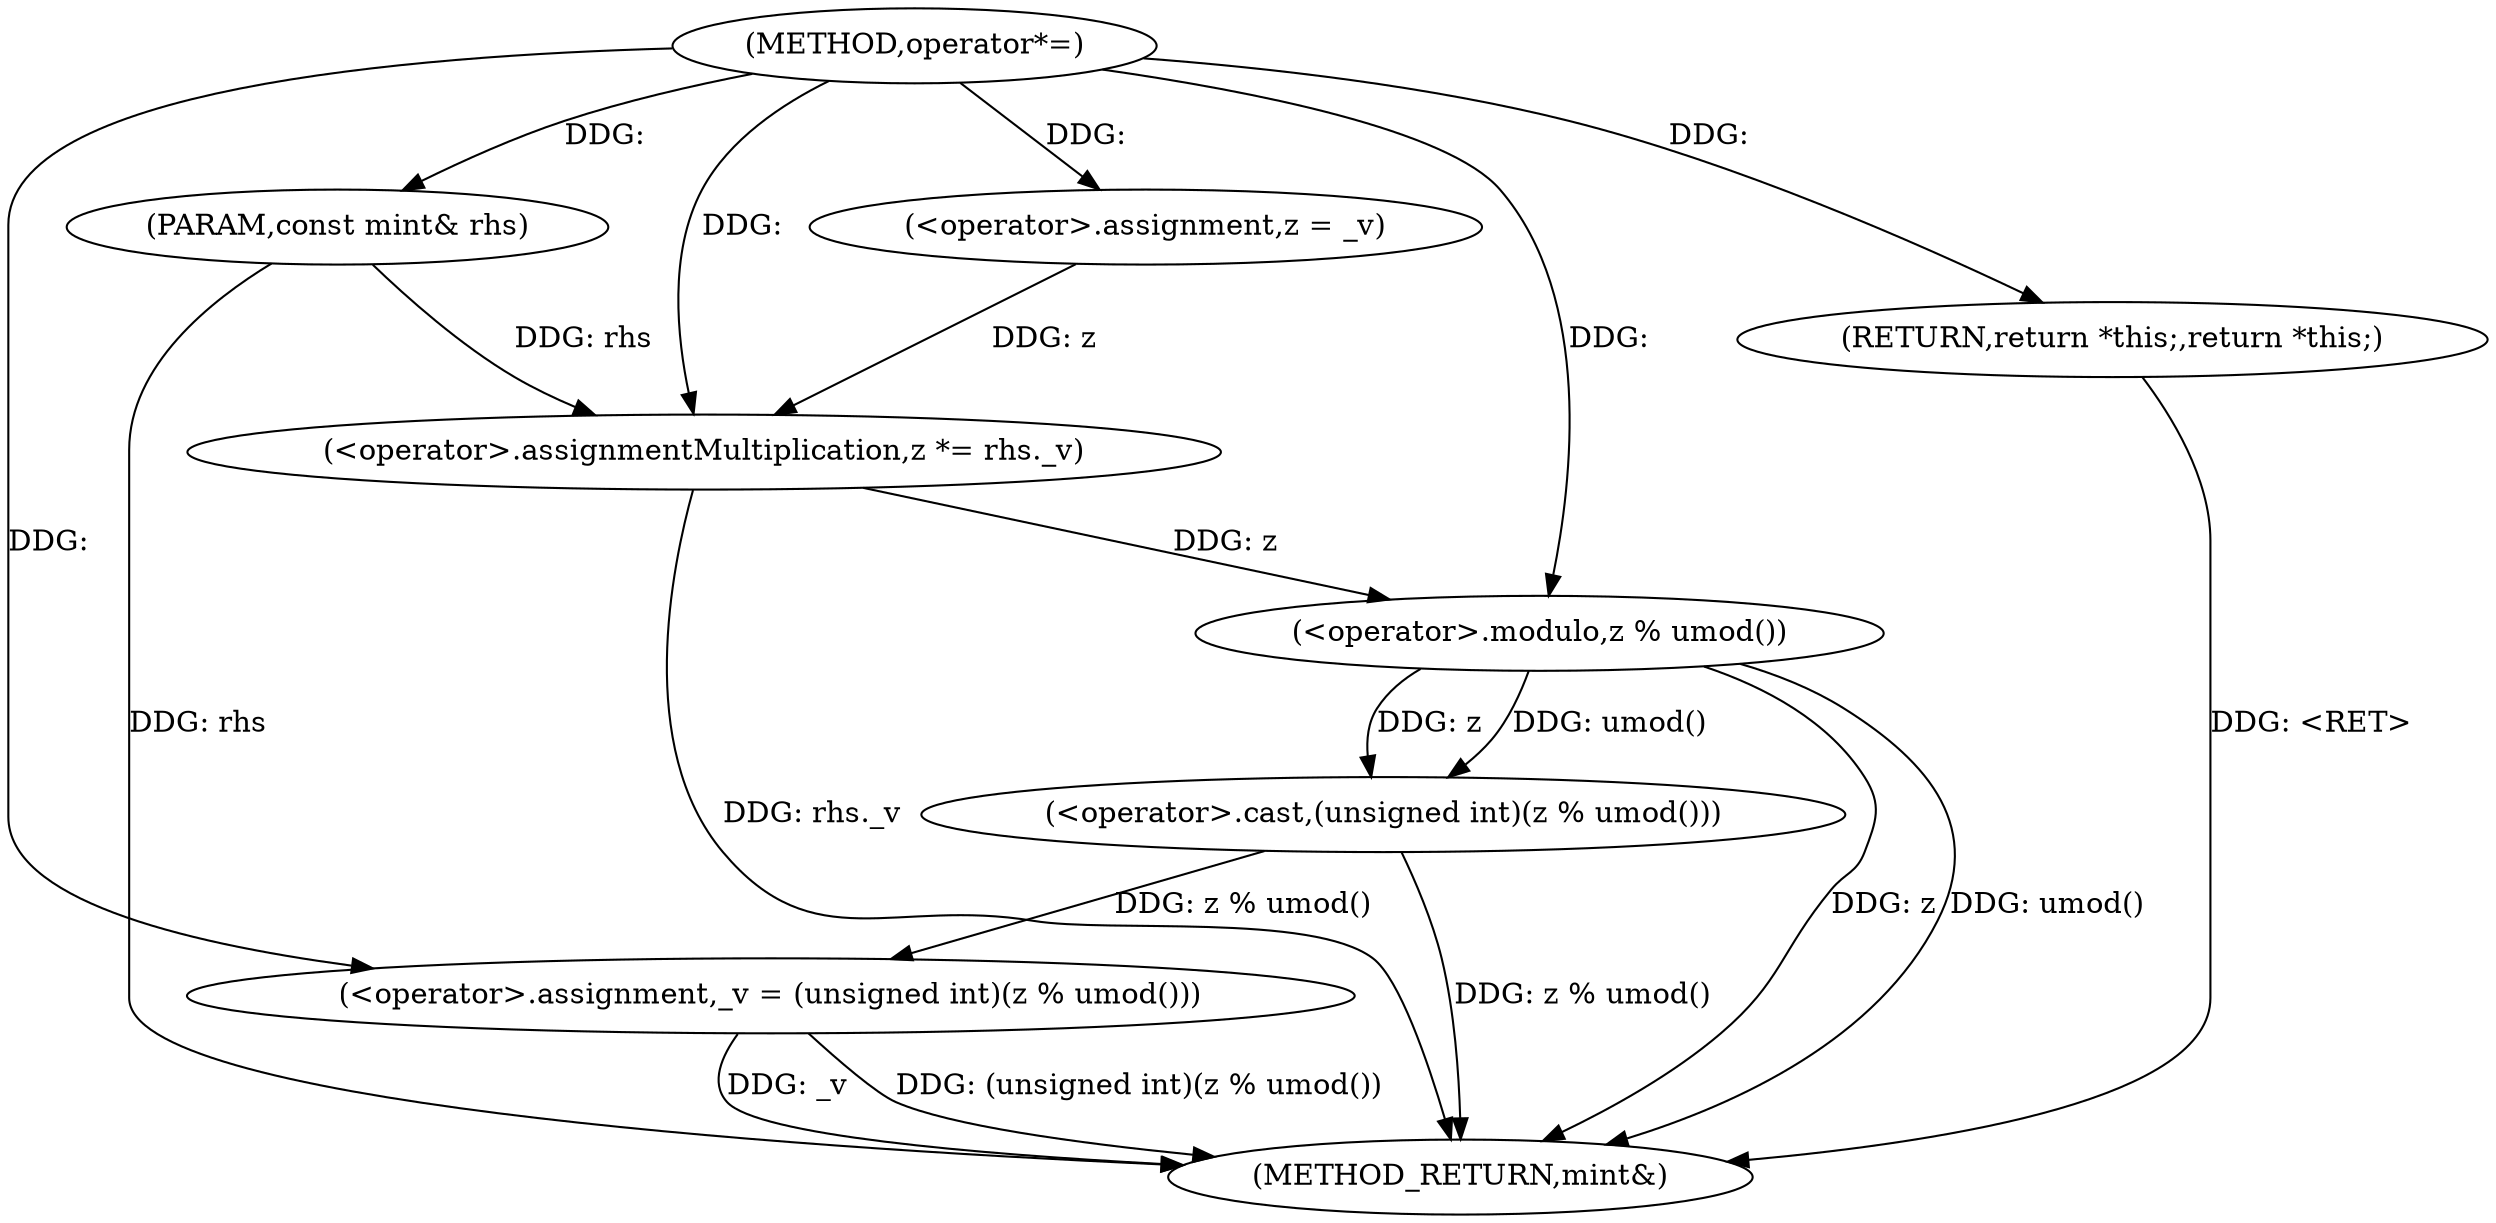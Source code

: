 digraph "operator*=" {  
"1000912" [label = "(METHOD,operator*=)" ]
"1000934" [label = "(METHOD_RETURN,mint&)" ]
"1000913" [label = "(PARAM,const mint& rhs)" ]
"1000916" [label = "(<operator>.assignment,z = _v)" ]
"1000919" [label = "(<operator>.assignmentMultiplication,z *= rhs._v)" ]
"1000924" [label = "(<operator>.assignment,_v = (unsigned int)(z % umod()))" ]
"1000931" [label = "(RETURN,return *this;,return *this;)" ]
"1000926" [label = "(<operator>.cast,(unsigned int)(z % umod()))" ]
"1000928" [label = "(<operator>.modulo,z % umod())" ]
  "1000913" -> "1000934"  [ label = "DDG: rhs"] 
  "1000919" -> "1000934"  [ label = "DDG: rhs._v"] 
  "1000924" -> "1000934"  [ label = "DDG: _v"] 
  "1000928" -> "1000934"  [ label = "DDG: z"] 
  "1000928" -> "1000934"  [ label = "DDG: umod()"] 
  "1000926" -> "1000934"  [ label = "DDG: z % umod()"] 
  "1000924" -> "1000934"  [ label = "DDG: (unsigned int)(z % umod())"] 
  "1000931" -> "1000934"  [ label = "DDG: <RET>"] 
  "1000912" -> "1000913"  [ label = "DDG: "] 
  "1000912" -> "1000916"  [ label = "DDG: "] 
  "1000913" -> "1000919"  [ label = "DDG: rhs"] 
  "1000926" -> "1000924"  [ label = "DDG: z % umod()"] 
  "1000912" -> "1000931"  [ label = "DDG: "] 
  "1000916" -> "1000919"  [ label = "DDG: z"] 
  "1000912" -> "1000919"  [ label = "DDG: "] 
  "1000912" -> "1000924"  [ label = "DDG: "] 
  "1000928" -> "1000926"  [ label = "DDG: umod()"] 
  "1000928" -> "1000926"  [ label = "DDG: z"] 
  "1000919" -> "1000928"  [ label = "DDG: z"] 
  "1000912" -> "1000928"  [ label = "DDG: "] 
}
